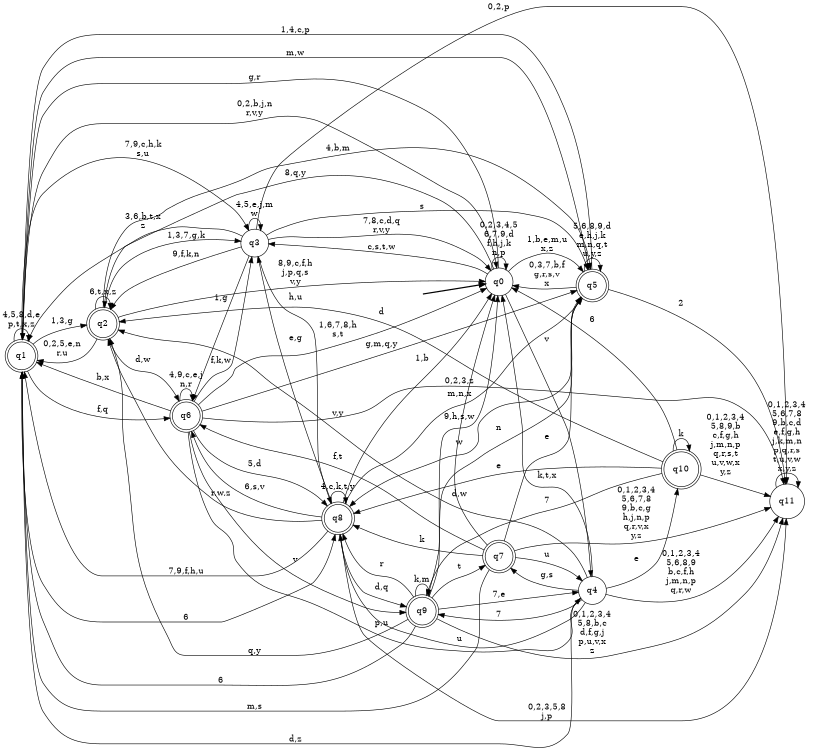 digraph BlueStar {
__start0 [style = invis, shape = none, label = "", width = 0, height = 0];

rankdir=LR;
size="8,5";

s0 [style="filled", color="black", fillcolor="white" shape="circle", label="q0"];
s1 [style="rounded,filled", color="black", fillcolor="white" shape="doublecircle", label="q1"];
s2 [style="rounded,filled", color="black", fillcolor="white" shape="doublecircle", label="q2"];
s3 [style="filled", color="black", fillcolor="white" shape="circle", label="q3"];
s4 [style="filled", color="black", fillcolor="white" shape="circle", label="q4"];
s5 [style="rounded,filled", color="black", fillcolor="white" shape="doublecircle", label="q5"];
s6 [style="rounded,filled", color="black", fillcolor="white" shape="doublecircle", label="q6"];
s7 [style="rounded,filled", color="black", fillcolor="white" shape="doublecircle", label="q7"];
s8 [style="rounded,filled", color="black", fillcolor="white" shape="doublecircle", label="q8"];
s9 [style="rounded,filled", color="black", fillcolor="white" shape="doublecircle", label="q9"];
s10 [style="rounded,filled", color="black", fillcolor="white" shape="doublecircle", label="q10"];
s11 [style="filled", color="black", fillcolor="white" shape="circle", label="q11"];
subgraph cluster_main { 
	graph [pad=".75", ranksep="0.15", nodesep="0.15"];
	 style=invis; 
	__start0 -> s0 [penwidth=2];
}
s0 -> s0 [label="0,2,3,4,5\n6,7,9,d\nf,h,j,k\nn,p"];
s0 -> s1 [label="g,r"];
s0 -> s2 [label="8,q,y"];
s0 -> s3 [label="c,s,t,w"];
s0 -> s4 [label="v"];
s0 -> s5 [label="1,b,e,m,u\nx,z"];
s1 -> s0 [label="0,2,b,j,n\nr,v,y"];
s1 -> s1 [label="4,5,8,d,e\np,t,x,z"];
s1 -> s2 [label="1,3,g"];
s1 -> s3 [label="7,9,c,h,k\ns,u"];
s1 -> s5 [label="m,w"];
s1 -> s6 [label="f,q"];
s1 -> s8 [label="6"];
s2 -> s0 [label="8,9,c,f,h\nj,p,q,s\nv,y"];
s2 -> s1 [label="0,2,5,e,n\nr,u"];
s2 -> s2 [label="6,t,x,z"];
s2 -> s3 [label="1,3,7,g,k"];
s2 -> s5 [label="4,b,m"];
s2 -> s6 [label="d,w"];
s3 -> s0 [label="7,8,c,d,q\nr,v,y"];
s3 -> s1 [label="3,6,b,t,x\nz"];
s3 -> s2 [label="9,f,k,n"];
s3 -> s3 [label="4,5,e,j,m\nw"];
s3 -> s5 [label="s"];
s3 -> s6 [label="1,g"];
s3 -> s8 [label="h,u"];
s3 -> s11 [label="0,2,p"];
s4 -> s0 [label="k,t,x"];
s4 -> s1 [label="d,z"];
s4 -> s2 [label="v,y"];
s4 -> s7 [label="g,s"];
s4 -> s8 [label="u"];
s4 -> s9 [label="7"];
s4 -> s10 [label="e"];
s4 -> s11 [label="0,1,2,3,4\n5,6,8,9\nb,c,f,h\nj,m,n,p\nq,r,w"];
s5 -> s0 [label="0,3,7,b,f\ng,r,s,v\nx"];
s5 -> s1 [label="1,4,c,p"];
s5 -> s5 [label="5,6,8,9,d\ne,h,j,k\nm,n,q,t\nu,y,z"];
s5 -> s8 [label="w"];
s5 -> s11 [label="2"];
s6 -> s0 [label="1,6,7,8,h\ns,t"];
s6 -> s1 [label="b,x"];
s6 -> s3 [label="f,k,w"];
s6 -> s4 [label="p,u"];
s6 -> s5 [label="g,m,q,y"];
s6 -> s6 [label="4,9,c,e,j\nn,r"];
s6 -> s8 [label="5,d"];
s6 -> s9 [label="v"];
s6 -> s11 [label="0,2,3,z"];
s7 -> s0 [label="d,w"];
s7 -> s1 [label="m,s"];
s7 -> s4 [label="u"];
s7 -> s5 [label="e"];
s7 -> s6 [label="f,t"];
s7 -> s8 [label="k"];
s7 -> s11 [label="0,1,2,3,4\n5,6,7,8\n9,b,c,g\nh,j,n,p\nq,r,v,x\ny,z"];
s8 -> s0 [label="1,b"];
s8 -> s1 [label="7,9,f,h,u"];
s8 -> s2 [label="r,w,z"];
s8 -> s3 [label="e,g"];
s8 -> s5 [label="m,n,x"];
s8 -> s6 [label="6,s,v"];
s8 -> s8 [label="4,c,k,t,y"];
s8 -> s9 [label="d,q"];
s8 -> s11 [label="0,2,3,5,8\nj,p"];
s9 -> s0 [label="9,h,s,w"];
s9 -> s1 [label="6"];
s9 -> s2 [label="q,y"];
s9 -> s4 [label="7,e"];
s9 -> s5 [label="n"];
s9 -> s7 [label="t"];
s9 -> s8 [label="r"];
s9 -> s9 [label="k,m"];
s9 -> s11 [label="0,1,2,3,4\n5,8,b,c\nd,f,g,j\np,u,v,x\nz"];
s10 -> s0 [label="6"];
s10 -> s2 [label="d"];
s10 -> s8 [label="e"];
s10 -> s9 [label="7"];
s10 -> s10 [label="k"];
s10 -> s11 [label="0,1,2,3,4\n5,8,9,b\nc,f,g,h\nj,m,n,p\nq,r,s,t\nu,v,w,x\ny,z"];
s11 -> s11 [label="0,1,2,3,4\n5,6,7,8\n9,b,c,d\ne,f,g,h\nj,k,m,n\np,q,r,s\nt,u,v,w\nx,y,z"];

}